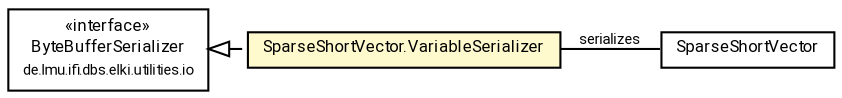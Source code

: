#!/usr/local/bin/dot
#
# Class diagram 
# Generated by UMLGraph version R5_7_2-60-g0e99a6 (http://www.spinellis.gr/umlgraph/)
#

digraph G {
	graph [fontnames="svg"]
	edge [fontname="Roboto",fontsize=7,labelfontname="Roboto",labelfontsize=7,color="black"];
	node [fontname="Roboto",fontcolor="black",fontsize=8,shape=plaintext,margin=0,width=0,height=0];
	nodesep=0.15;
	ranksep=0.25;
	rankdir=LR;
	// de.lmu.ifi.dbs.elki.data.SparseShortVector
	c9819406 [label=<<table title="de.lmu.ifi.dbs.elki.data.SparseShortVector" border="0" cellborder="1" cellspacing="0" cellpadding="2" href="SparseShortVector.html" target="_parent">
		<tr><td><table border="0" cellspacing="0" cellpadding="1">
		<tr><td align="center" balign="center"> <font face="Roboto">SparseShortVector</font> </td></tr>
		</table></td></tr>
		</table>>, URL="SparseShortVector.html"];
	// de.lmu.ifi.dbs.elki.data.SparseShortVector.VariableSerializer
	c9819409 [label=<<table title="de.lmu.ifi.dbs.elki.data.SparseShortVector.VariableSerializer" border="0" cellborder="1" cellspacing="0" cellpadding="2" bgcolor="lemonChiffon" href="SparseShortVector.VariableSerializer.html" target="_parent">
		<tr><td><table border="0" cellspacing="0" cellpadding="1">
		<tr><td align="center" balign="center"> <font face="Roboto">SparseShortVector.VariableSerializer</font> </td></tr>
		</table></td></tr>
		</table>>, URL="SparseShortVector.VariableSerializer.html"];
	// de.lmu.ifi.dbs.elki.utilities.io.ByteBufferSerializer<T>
	c9820114 [label=<<table title="de.lmu.ifi.dbs.elki.utilities.io.ByteBufferSerializer" border="0" cellborder="1" cellspacing="0" cellpadding="2" href="../utilities/io/ByteBufferSerializer.html" target="_parent">
		<tr><td><table border="0" cellspacing="0" cellpadding="1">
		<tr><td align="center" balign="center"> &#171;interface&#187; </td></tr>
		<tr><td align="center" balign="center"> <font face="Roboto">ByteBufferSerializer</font> </td></tr>
		<tr><td align="center" balign="center"> <font face="Roboto" point-size="7.0">de.lmu.ifi.dbs.elki.utilities.io</font> </td></tr>
		</table></td></tr>
		</table>>, URL="../utilities/io/ByteBufferSerializer.html"];
	// de.lmu.ifi.dbs.elki.data.SparseShortVector.VariableSerializer implements de.lmu.ifi.dbs.elki.utilities.io.ByteBufferSerializer<T>
	c9820114 -> c9819409 [arrowtail=empty,style=dashed,dir=back,weight=9];
	// de.lmu.ifi.dbs.elki.data.SparseShortVector.VariableSerializer assoc de.lmu.ifi.dbs.elki.data.SparseShortVector
	c9819409 -> c9819406 [arrowhead=none,weight=2,label="serializes"];
}

